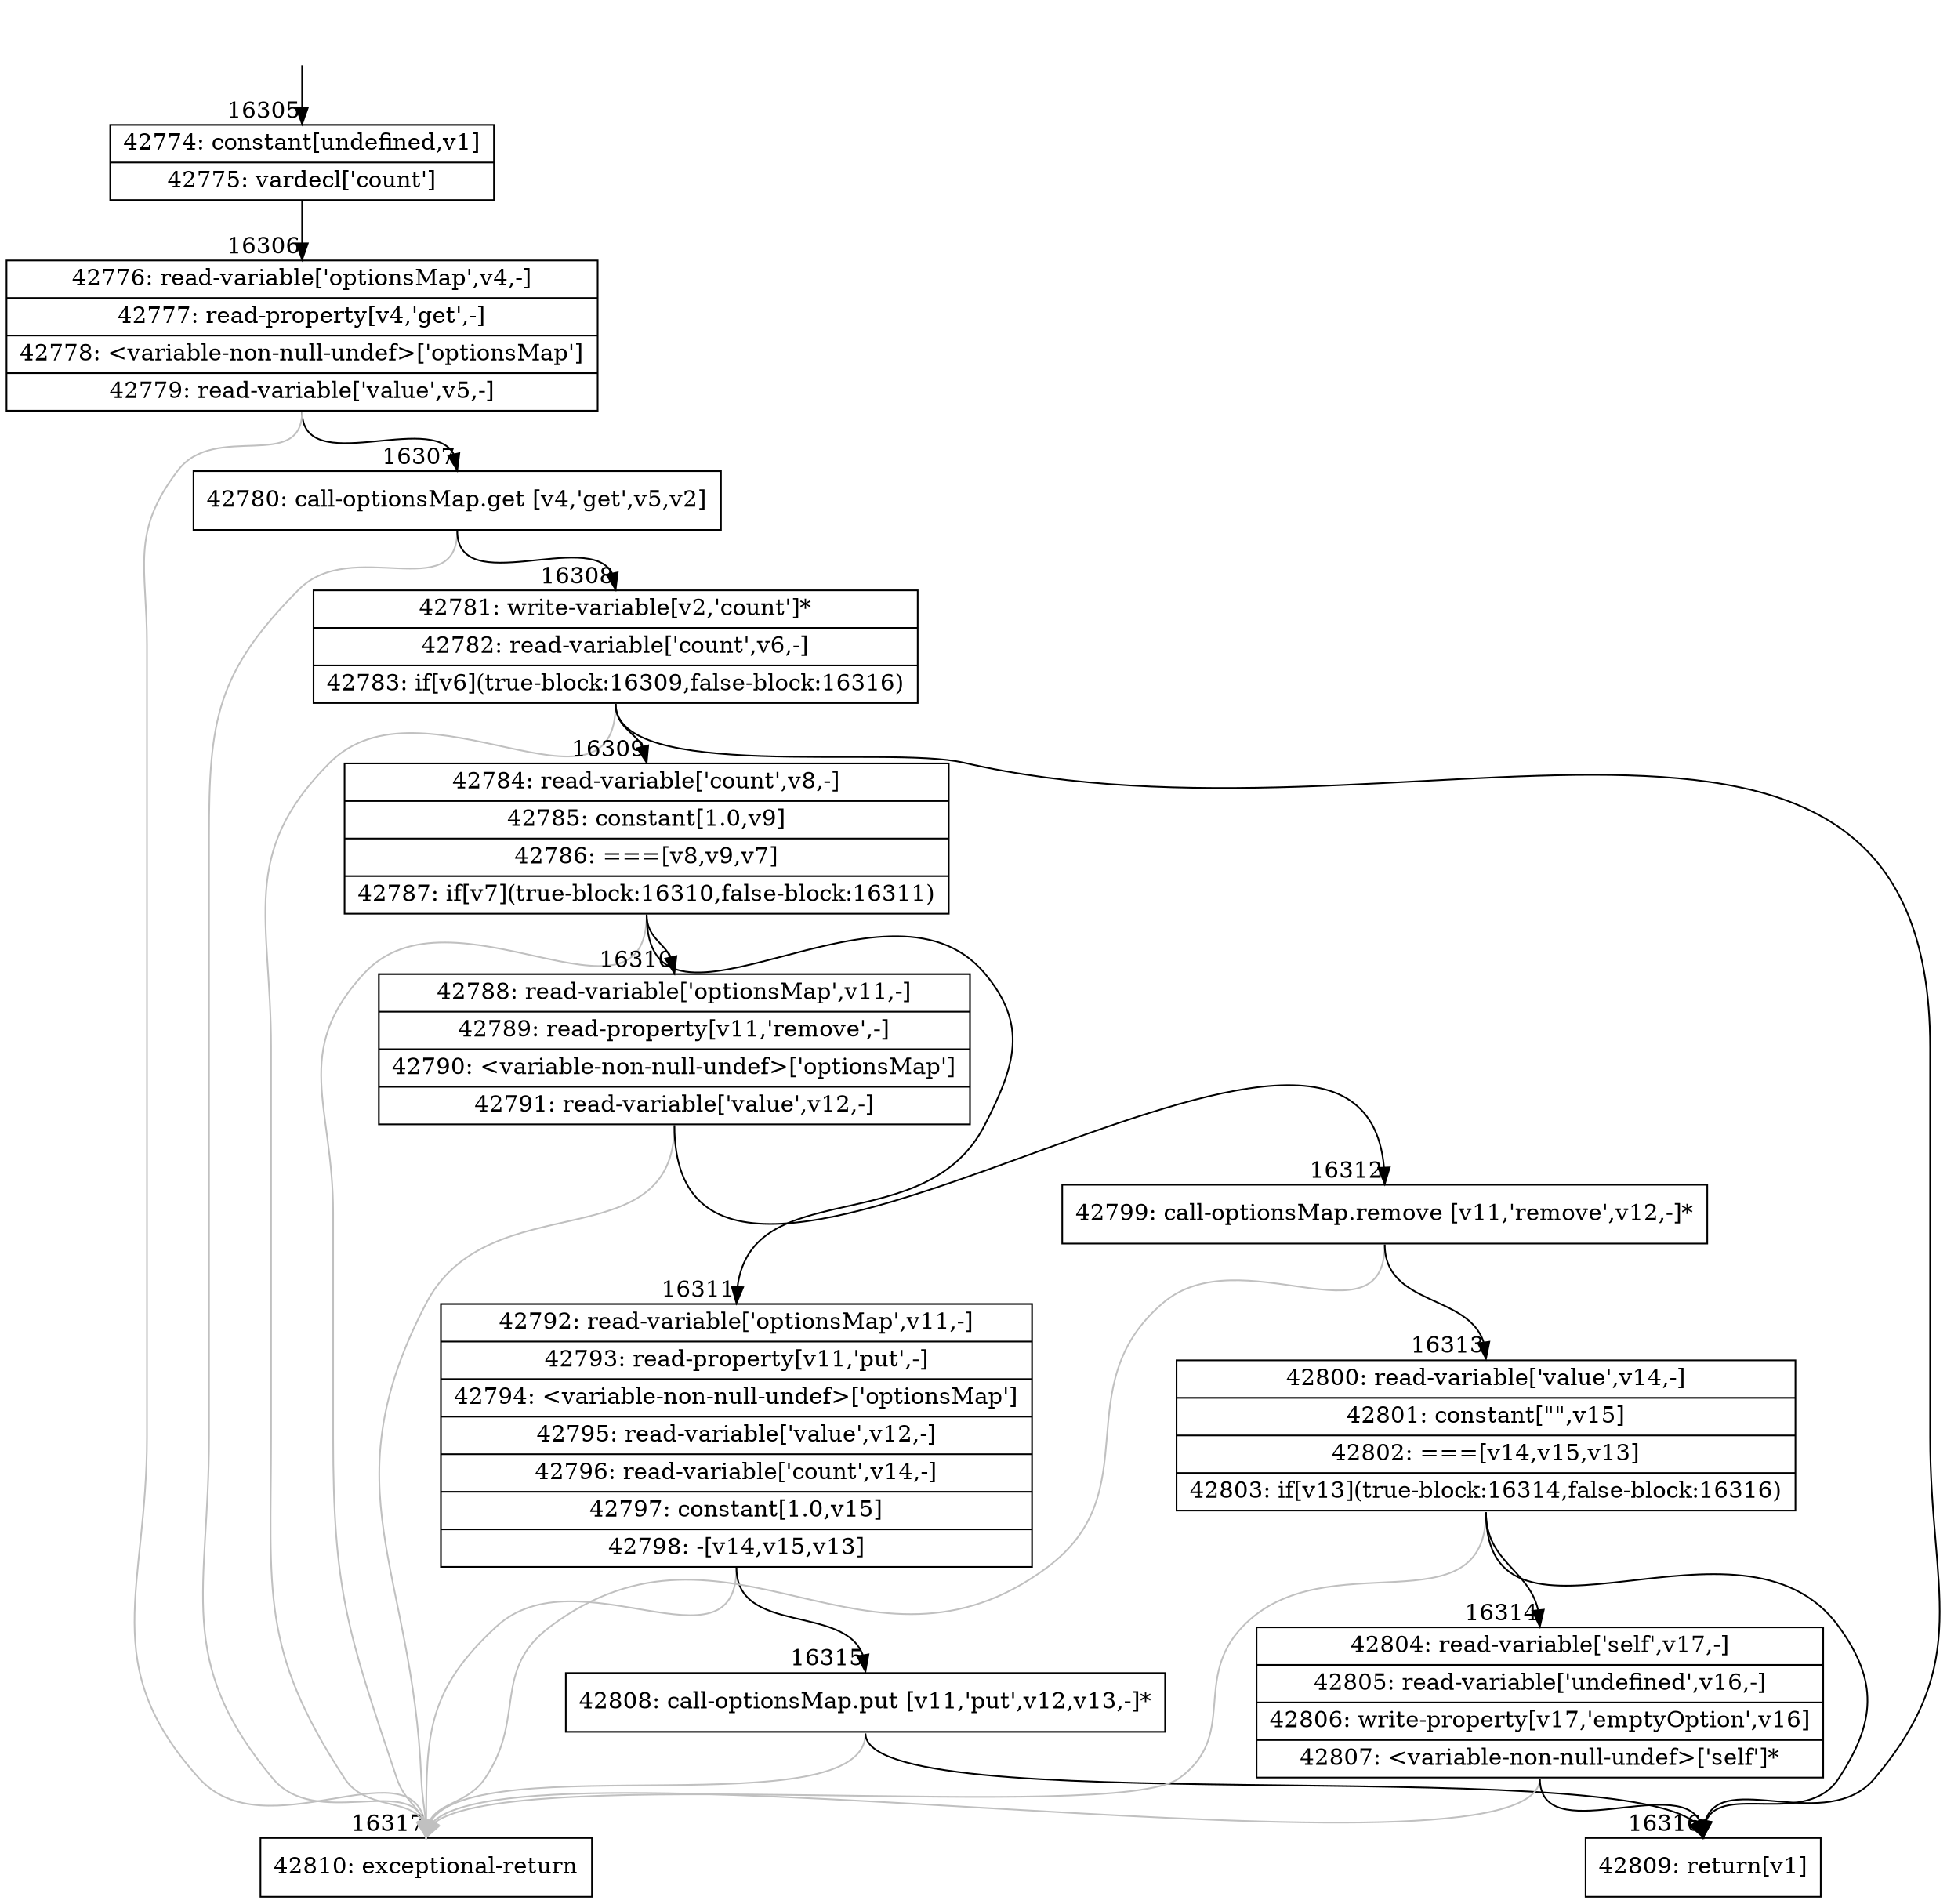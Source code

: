 digraph {
rankdir="TD"
BB_entry1314[shape=none,label=""];
BB_entry1314 -> BB16305 [tailport=s, headport=n, headlabel="    16305"]
BB16305 [shape=record label="{42774: constant[undefined,v1]|42775: vardecl['count']}" ] 
BB16305 -> BB16306 [tailport=s, headport=n, headlabel="      16306"]
BB16306 [shape=record label="{42776: read-variable['optionsMap',v4,-]|42777: read-property[v4,'get',-]|42778: \<variable-non-null-undef\>['optionsMap']|42779: read-variable['value',v5,-]}" ] 
BB16306 -> BB16307 [tailport=s, headport=n, headlabel="      16307"]
BB16306 -> BB16317 [tailport=s, headport=n, color=gray, headlabel="      16317"]
BB16307 [shape=record label="{42780: call-optionsMap.get [v4,'get',v5,v2]}" ] 
BB16307 -> BB16308 [tailport=s, headport=n, headlabel="      16308"]
BB16307 -> BB16317 [tailport=s, headport=n, color=gray]
BB16308 [shape=record label="{42781: write-variable[v2,'count']*|42782: read-variable['count',v6,-]|42783: if[v6](true-block:16309,false-block:16316)}" ] 
BB16308 -> BB16309 [tailport=s, headport=n, headlabel="      16309"]
BB16308 -> BB16316 [tailport=s, headport=n, headlabel="      16316"]
BB16308 -> BB16317 [tailport=s, headport=n, color=gray]
BB16309 [shape=record label="{42784: read-variable['count',v8,-]|42785: constant[1.0,v9]|42786: ===[v8,v9,v7]|42787: if[v7](true-block:16310,false-block:16311)}" ] 
BB16309 -> BB16310 [tailport=s, headport=n, headlabel="      16310"]
BB16309 -> BB16311 [tailport=s, headport=n, headlabel="      16311"]
BB16309 -> BB16317 [tailport=s, headport=n, color=gray]
BB16310 [shape=record label="{42788: read-variable['optionsMap',v11,-]|42789: read-property[v11,'remove',-]|42790: \<variable-non-null-undef\>['optionsMap']|42791: read-variable['value',v12,-]}" ] 
BB16310 -> BB16312 [tailport=s, headport=n, headlabel="      16312"]
BB16310 -> BB16317 [tailport=s, headport=n, color=gray]
BB16311 [shape=record label="{42792: read-variable['optionsMap',v11,-]|42793: read-property[v11,'put',-]|42794: \<variable-non-null-undef\>['optionsMap']|42795: read-variable['value',v12,-]|42796: read-variable['count',v14,-]|42797: constant[1.0,v15]|42798: -[v14,v15,v13]}" ] 
BB16311 -> BB16315 [tailport=s, headport=n, headlabel="      16315"]
BB16311 -> BB16317 [tailport=s, headport=n, color=gray]
BB16312 [shape=record label="{42799: call-optionsMap.remove [v11,'remove',v12,-]*}" ] 
BB16312 -> BB16313 [tailport=s, headport=n, headlabel="      16313"]
BB16312 -> BB16317 [tailport=s, headport=n, color=gray]
BB16313 [shape=record label="{42800: read-variable['value',v14,-]|42801: constant[\"\",v15]|42802: ===[v14,v15,v13]|42803: if[v13](true-block:16314,false-block:16316)}" ] 
BB16313 -> BB16314 [tailport=s, headport=n, headlabel="      16314"]
BB16313 -> BB16316 [tailport=s, headport=n]
BB16313 -> BB16317 [tailport=s, headport=n, color=gray]
BB16314 [shape=record label="{42804: read-variable['self',v17,-]|42805: read-variable['undefined',v16,-]|42806: write-property[v17,'emptyOption',v16]|42807: \<variable-non-null-undef\>['self']*}" ] 
BB16314 -> BB16316 [tailport=s, headport=n]
BB16314 -> BB16317 [tailport=s, headport=n, color=gray]
BB16315 [shape=record label="{42808: call-optionsMap.put [v11,'put',v12,v13,-]*}" ] 
BB16315 -> BB16316 [tailport=s, headport=n]
BB16315 -> BB16317 [tailport=s, headport=n, color=gray]
BB16316 [shape=record label="{42809: return[v1]}" ] 
BB16317 [shape=record label="{42810: exceptional-return}" ] 
//#$~ 28024
}
